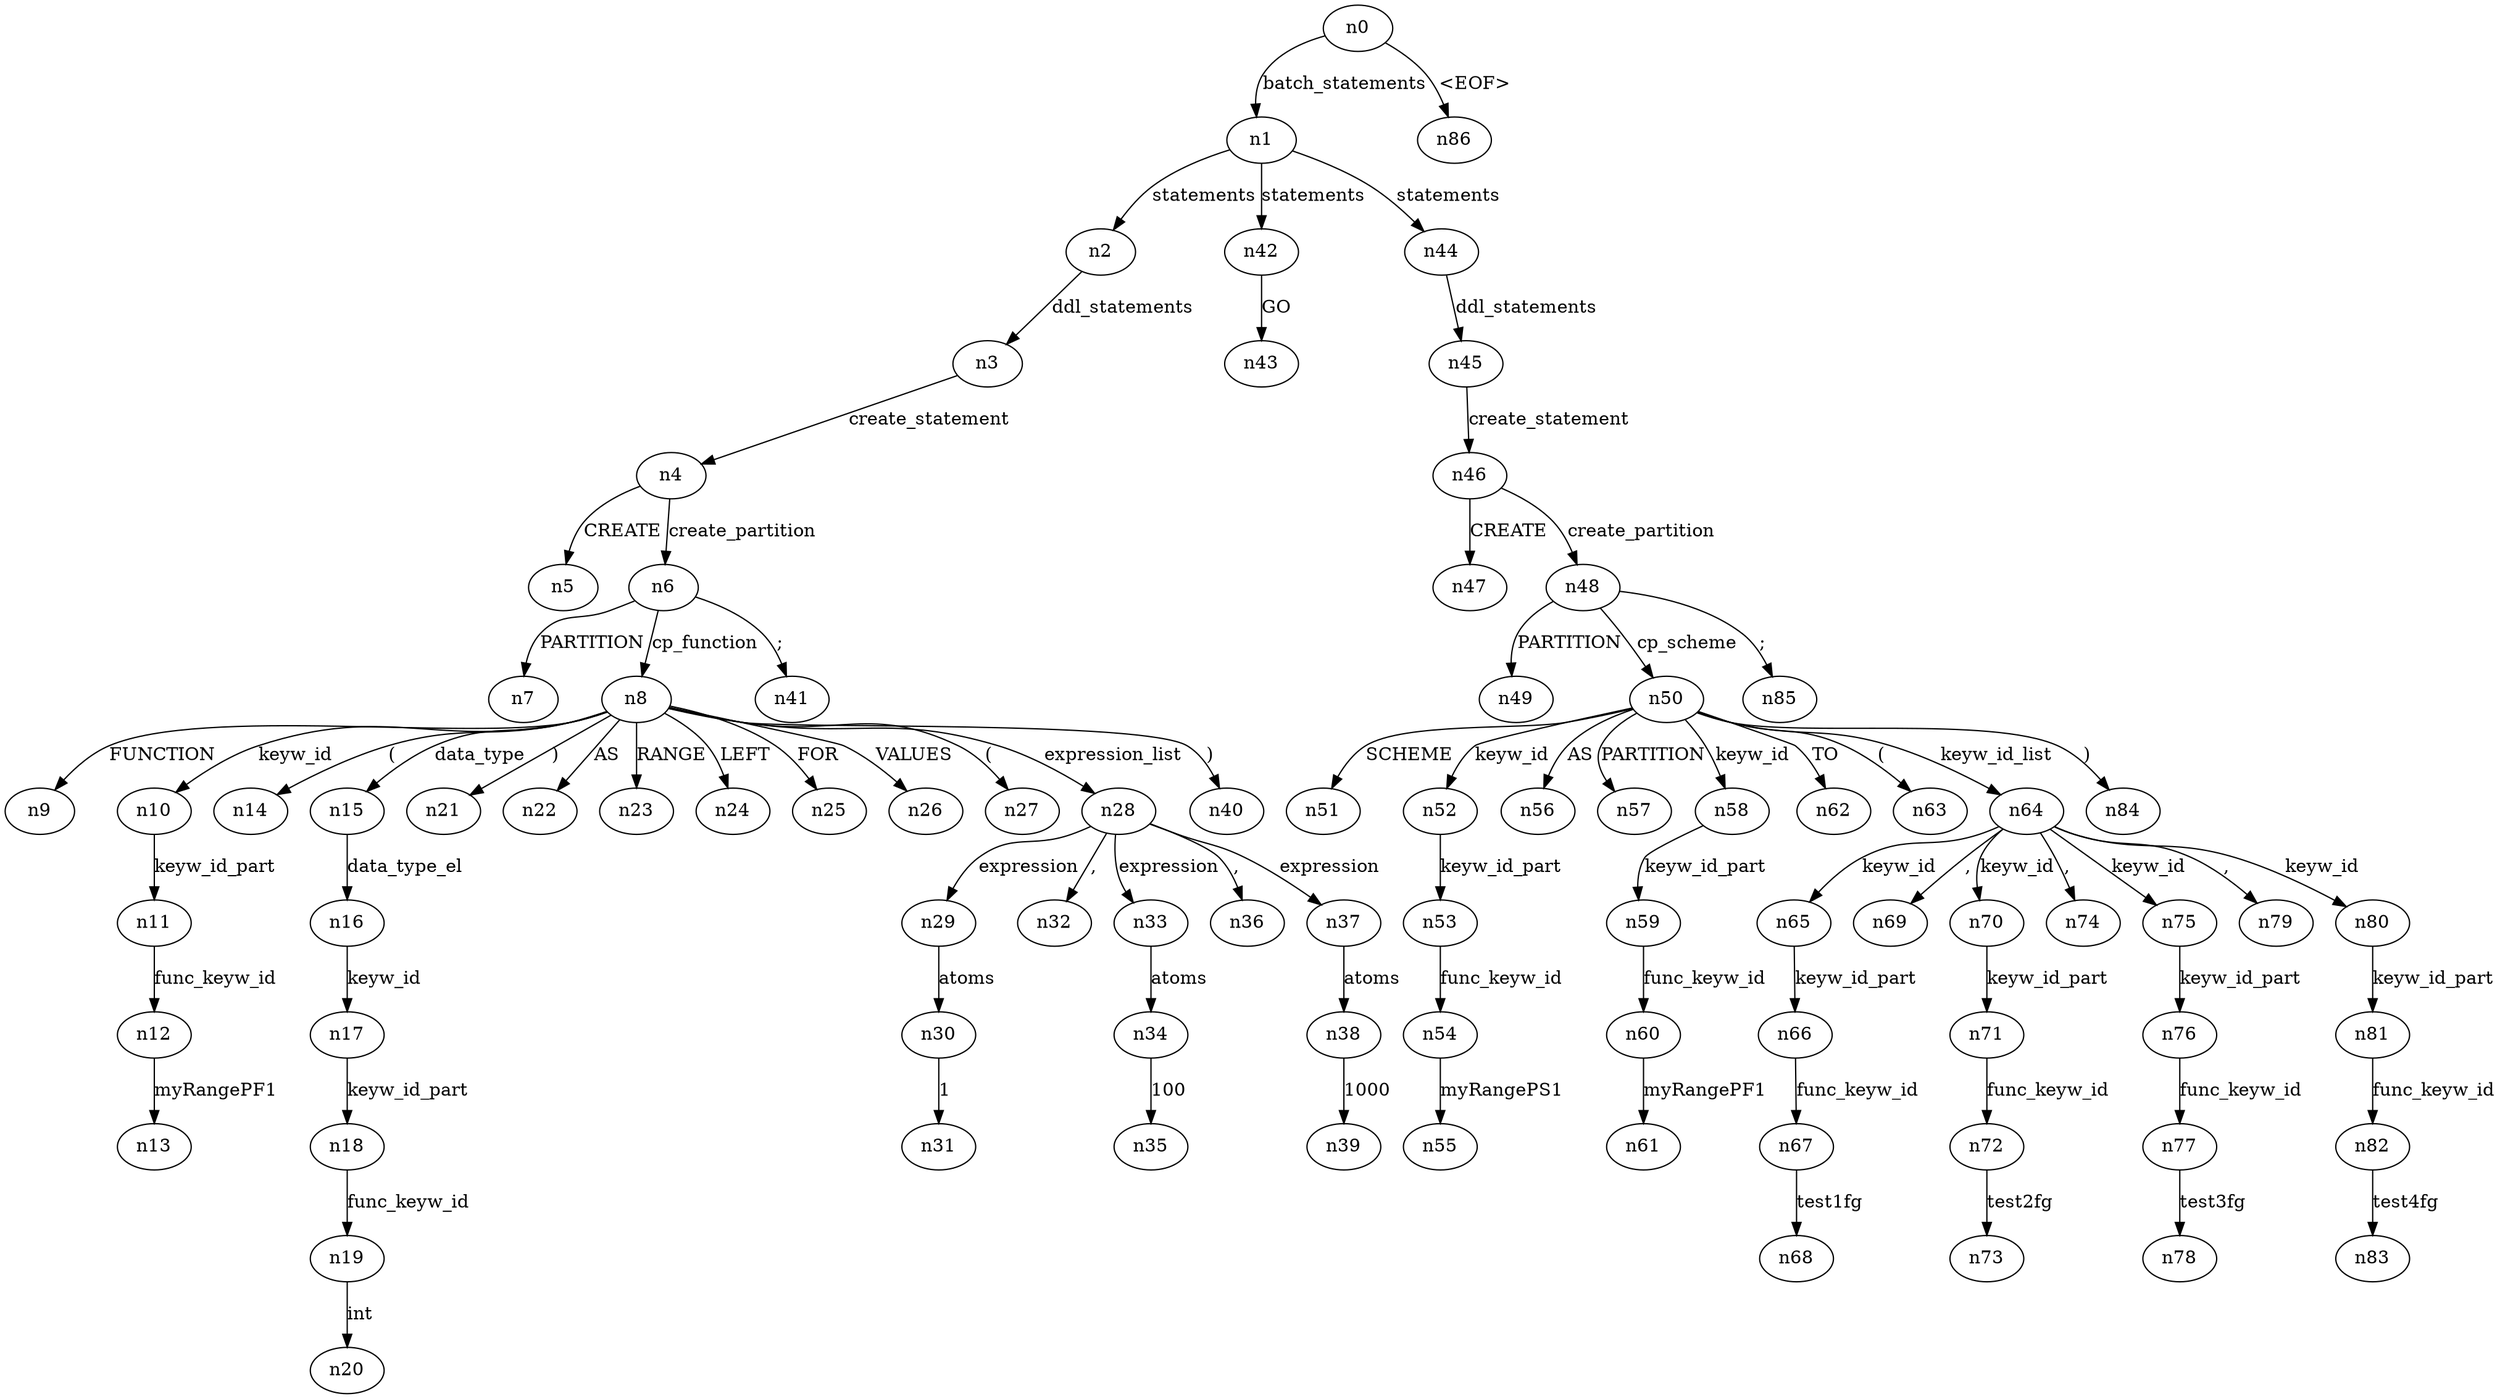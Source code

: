 digraph ParseTree {
  n0 -> n1 [label="batch_statements"];
  n1 -> n2 [label="statements"];
  n2 -> n3 [label="ddl_statements"];
  n3 -> n4 [label="create_statement"];
  n4 -> n5 [label="CREATE"];
  n4 -> n6 [label="create_partition"];
  n6 -> n7 [label="PARTITION"];
  n6 -> n8 [label="cp_function"];
  n8 -> n9 [label="FUNCTION"];
  n8 -> n10 [label="keyw_id"];
  n10 -> n11 [label="keyw_id_part"];
  n11 -> n12 [label="func_keyw_id"];
  n12 -> n13 [label="myRangePF1"];
  n8 -> n14 [label="("];
  n8 -> n15 [label="data_type"];
  n15 -> n16 [label="data_type_el"];
  n16 -> n17 [label="keyw_id"];
  n17 -> n18 [label="keyw_id_part"];
  n18 -> n19 [label="func_keyw_id"];
  n19 -> n20 [label="int"];
  n8 -> n21 [label=")"];
  n8 -> n22 [label="AS"];
  n8 -> n23 [label="RANGE"];
  n8 -> n24 [label="LEFT"];
  n8 -> n25 [label="FOR"];
  n8 -> n26 [label="VALUES"];
  n8 -> n27 [label="("];
  n8 -> n28 [label="expression_list"];
  n28 -> n29 [label="expression"];
  n29 -> n30 [label="atoms"];
  n30 -> n31 [label="1"];
  n28 -> n32 [label=","];
  n28 -> n33 [label="expression"];
  n33 -> n34 [label="atoms"];
  n34 -> n35 [label="100"];
  n28 -> n36 [label=","];
  n28 -> n37 [label="expression"];
  n37 -> n38 [label="atoms"];
  n38 -> n39 [label="1000"];
  n8 -> n40 [label=")"];
  n6 -> n41 [label=";"];
  n1 -> n42 [label="statements"];
  n42 -> n43 [label="GO"];
  n1 -> n44 [label="statements"];
  n44 -> n45 [label="ddl_statements"];
  n45 -> n46 [label="create_statement"];
  n46 -> n47 [label="CREATE"];
  n46 -> n48 [label="create_partition"];
  n48 -> n49 [label="PARTITION"];
  n48 -> n50 [label="cp_scheme"];
  n50 -> n51 [label="SCHEME"];
  n50 -> n52 [label="keyw_id"];
  n52 -> n53 [label="keyw_id_part"];
  n53 -> n54 [label="func_keyw_id"];
  n54 -> n55 [label="myRangePS1"];
  n50 -> n56 [label="AS"];
  n50 -> n57 [label="PARTITION"];
  n50 -> n58 [label="keyw_id"];
  n58 -> n59 [label="keyw_id_part"];
  n59 -> n60 [label="func_keyw_id"];
  n60 -> n61 [label="myRangePF1"];
  n50 -> n62 [label="TO"];
  n50 -> n63 [label="("];
  n50 -> n64 [label="keyw_id_list"];
  n64 -> n65 [label="keyw_id"];
  n65 -> n66 [label="keyw_id_part"];
  n66 -> n67 [label="func_keyw_id"];
  n67 -> n68 [label="test1fg"];
  n64 -> n69 [label=","];
  n64 -> n70 [label="keyw_id"];
  n70 -> n71 [label="keyw_id_part"];
  n71 -> n72 [label="func_keyw_id"];
  n72 -> n73 [label="test2fg"];
  n64 -> n74 [label=","];
  n64 -> n75 [label="keyw_id"];
  n75 -> n76 [label="keyw_id_part"];
  n76 -> n77 [label="func_keyw_id"];
  n77 -> n78 [label="test3fg"];
  n64 -> n79 [label=","];
  n64 -> n80 [label="keyw_id"];
  n80 -> n81 [label="keyw_id_part"];
  n81 -> n82 [label="func_keyw_id"];
  n82 -> n83 [label="test4fg"];
  n50 -> n84 [label=")"];
  n48 -> n85 [label=";"];
  n0 -> n86 [label="<EOF>"];
}